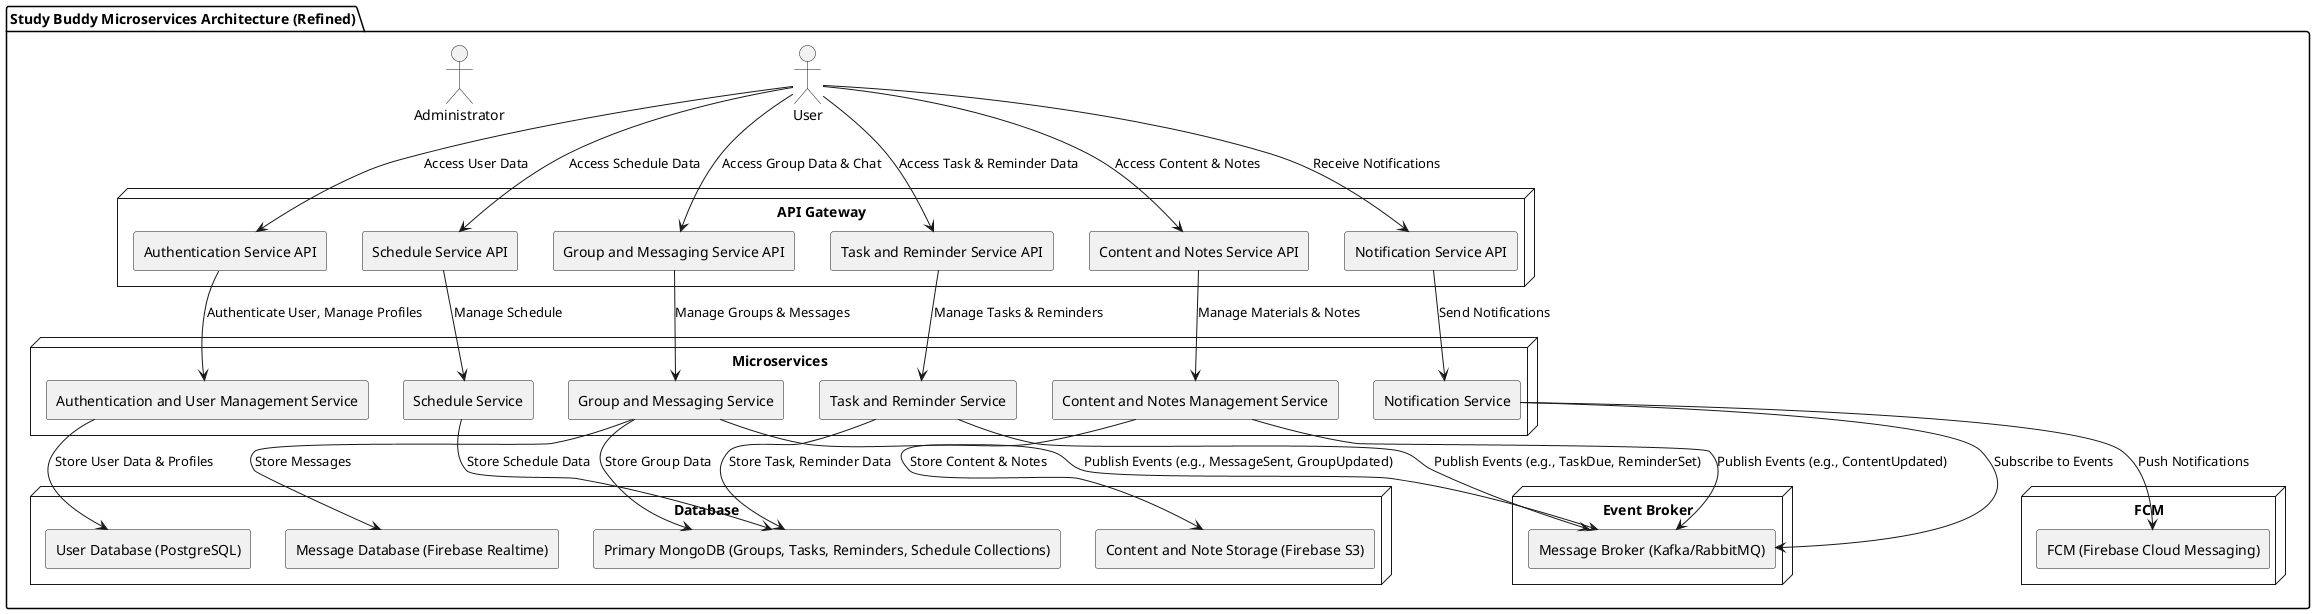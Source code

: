 @startuml
package "Study Buddy Microservices Architecture (Refined)" {

  actor "User" as user
  actor "Administrator" as admin

  node "API Gateway" {
    rectangle "Authentication Service API" as auth_service_api
    rectangle "Group and Messaging Service API" as group_messaging_service_api
    rectangle "Task and Reminder Service API" as task_reminder_service_api
    rectangle "Content and Notes Service API" as content_notes_service_api
    rectangle "Schedule Service API" as schedule_service_api
    rectangle "Notification Service API" as notification_service_api
  }

  node "Microservices" {
    rectangle "Authentication and User Management Service" as auth_service
    rectangle "Group and Messaging Service" as group_messaging_service
    rectangle "Task and Reminder Service" as task_reminder_service
    rectangle "Content and Notes Management Service" as content_notes_service
    rectangle "Schedule Service" as schedule_service
    rectangle "Notification Service" as notification_service
  }

  node "Database" {
    rectangle "User Database (PostgreSQL)" as user_db
    rectangle "Primary MongoDB (Groups, Tasks, Reminders, Schedule Collections)" as primary_mongo_db
    rectangle "Message Database (Firebase Realtime)" as message_db
    rectangle "Content and Note Storage (Firebase S3)" as content_notes_db
  }

  node "Event Broker" {
    rectangle "Message Broker (Kafka/RabbitMQ)" as message_broker
  }

  node "FCM" {
    rectangle "FCM (Firebase Cloud Messaging)" as fcm
  }

  user --> auth_service_api : Access User Data
  user --> group_messaging_service_api : Access Group Data & Chat
  user --> task_reminder_service_api : Access Task & Reminder Data
  user --> content_notes_service_api : Access Content & Notes
  user --> schedule_service_api : Access Schedule Data
  user --> notification_service_api : Receive Notifications

  auth_service_api --> auth_service : Authenticate User, Manage Profiles
  group_messaging_service_api --> group_messaging_service : Manage Groups & Messages
  task_reminder_service_api --> task_reminder_service : Manage Tasks & Reminders
  content_notes_service_api --> content_notes_service : Manage Materials & Notes
  schedule_service_api --> schedule_service : Manage Schedule
  notification_service_api --> notification_service : Send Notifications

  auth_service --> user_db : Store User Data & Profiles
  group_messaging_service --> primary_mongo_db : Store Group Data
  task_reminder_service --> primary_mongo_db : Store Task, Reminder Data
  schedule_service --> primary_mongo_db : Store Schedule Data
  group_messaging_service --> message_db : Store Messages
  content_notes_service --> content_notes_db : Store Content & Notes

  group_messaging_service --> message_broker : Publish Events (e.g., MessageSent, GroupUpdated)
  task_reminder_service --> message_broker : Publish Events (e.g., TaskDue, ReminderSet)
  content_notes_service --> message_broker : Publish Events (e.g., ContentUpdated)

  notification_service --> message_broker : Subscribe to Events
  notification_service --> fcm : Push Notifications

}

@enduml
